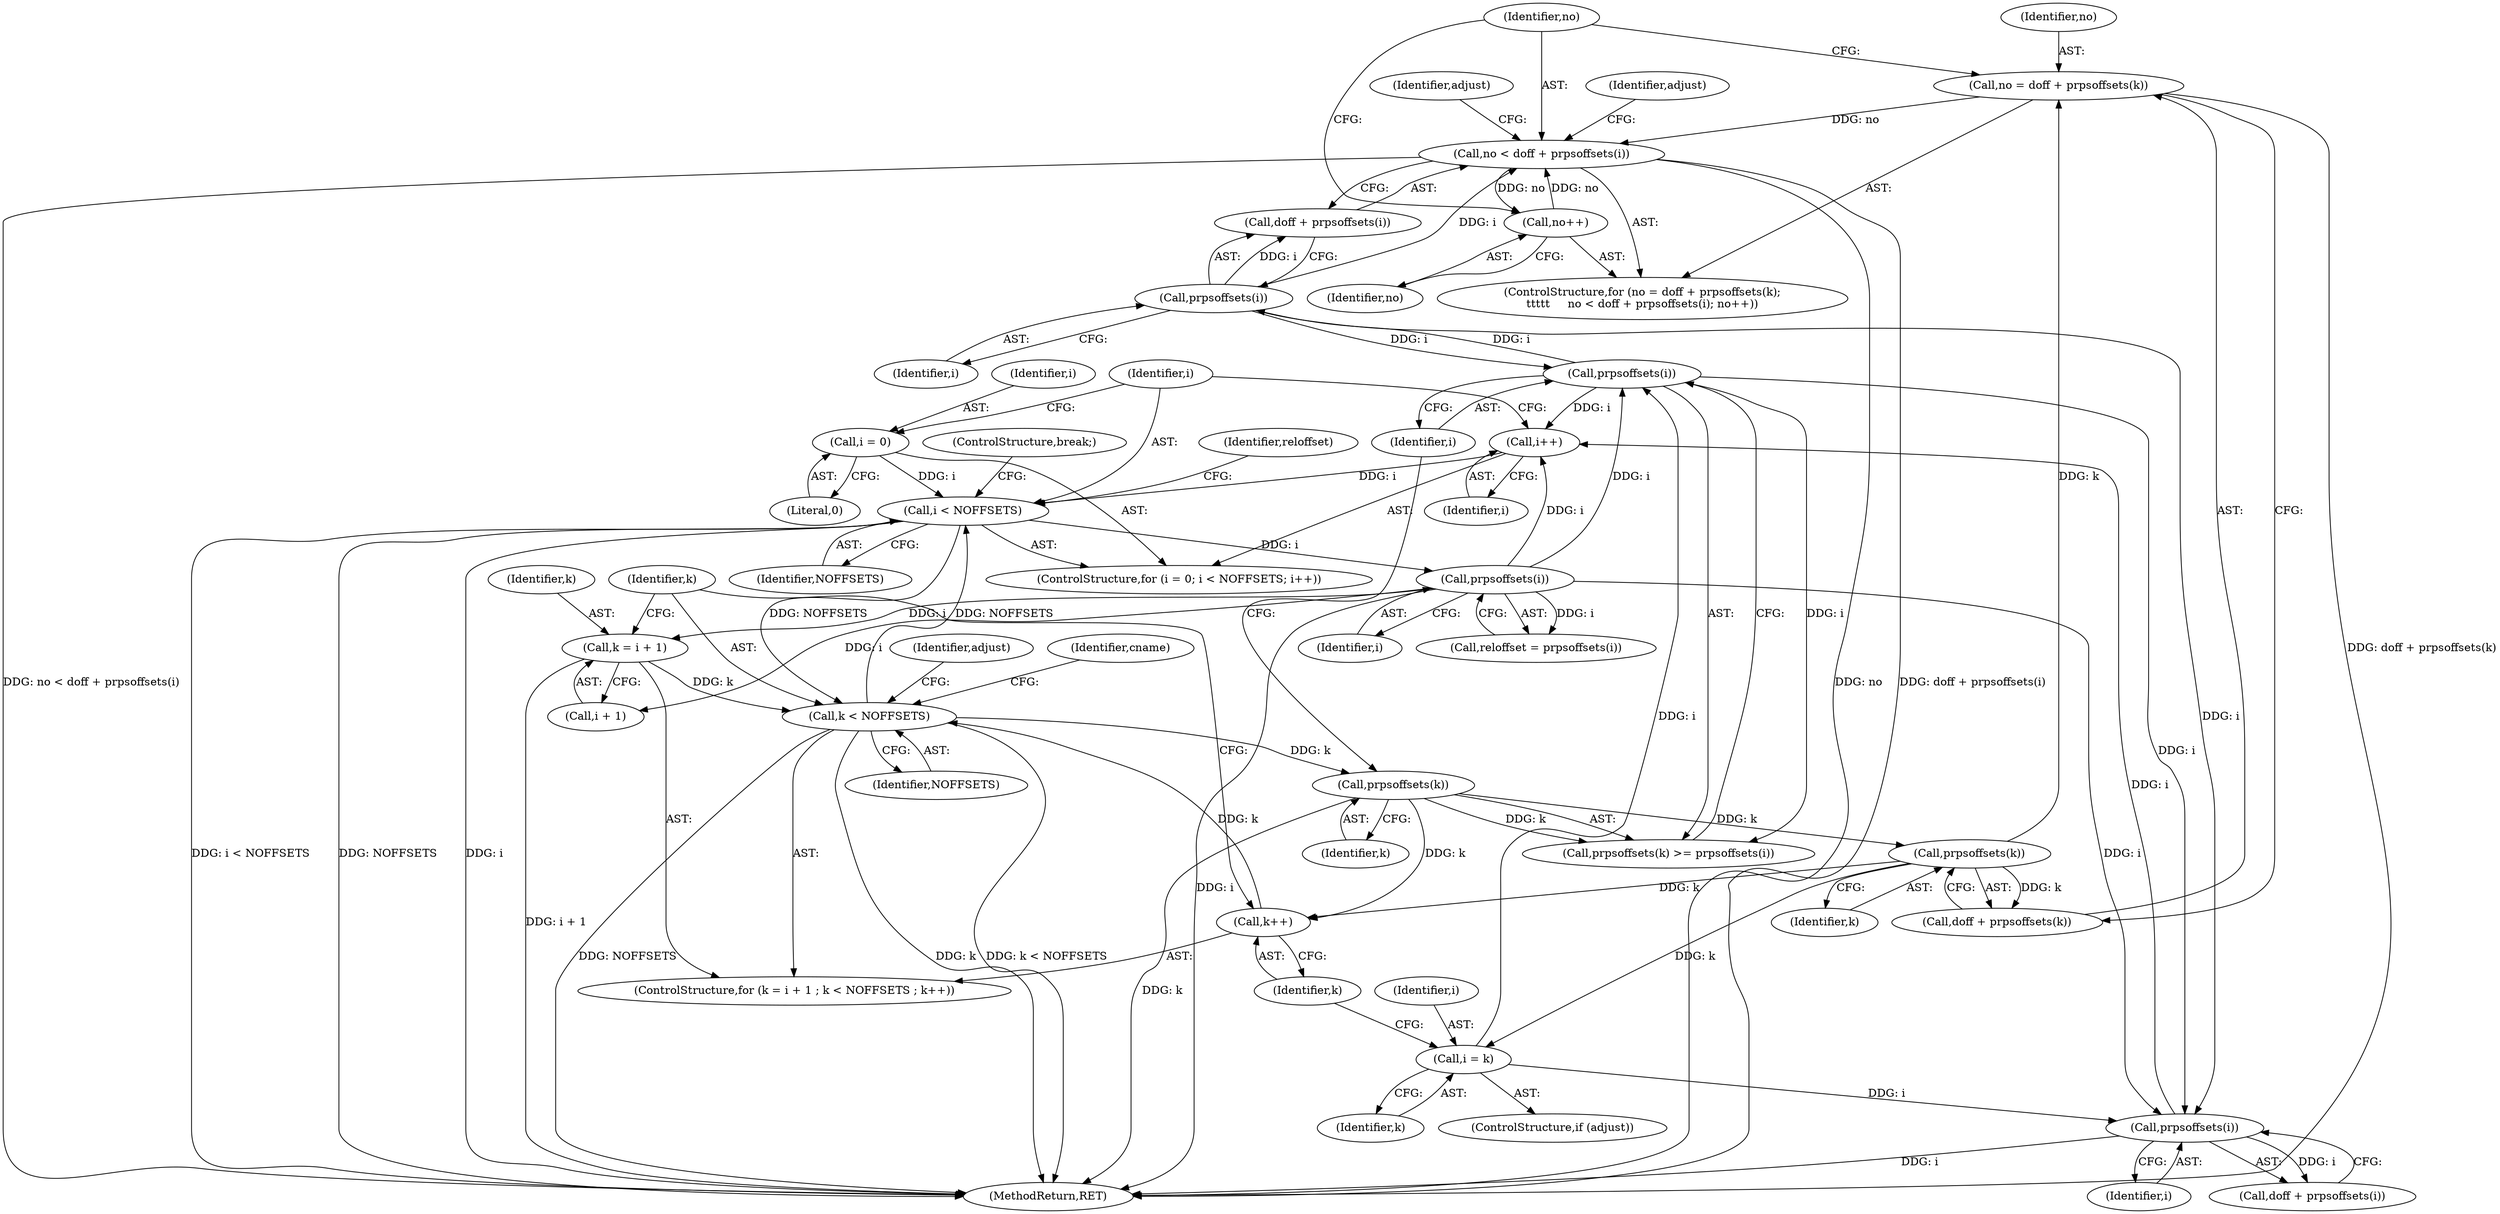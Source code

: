 digraph "1_file_ce90e05774dd77d86cfc8dfa6da57b32816841c4_2@integer" {
"1001156" [label="(Call,no = doff + prpsoffsets(k))"];
"1001160" [label="(Call,prpsoffsets(k))"];
"1001150" [label="(Call,prpsoffsets(k))"];
"1001137" [label="(Call,k < NOFFSETS)"];
"1001132" [label="(Call,k = i + 1)"];
"1001069" [label="(Call,prpsoffsets(i))"];
"1001058" [label="(Call,i < NOFFSETS)"];
"1001061" [label="(Call,i++)"];
"1001152" [label="(Call,prpsoffsets(i))"];
"1001166" [label="(Call,prpsoffsets(i))"];
"1001180" [label="(Call,i = k)"];
"1001192" [label="(Call,prpsoffsets(i))"];
"1001055" [label="(Call,i = 0)"];
"1001140" [label="(Call,k++)"];
"1001162" [label="(Call,no < doff + prpsoffsets(i))"];
"1001168" [label="(Call,no++)"];
"1001166" [label="(Call,prpsoffsets(i))"];
"1001137" [label="(Call,k < NOFFSETS)"];
"1001134" [label="(Call,i + 1)"];
"1001070" [label="(Identifier,i)"];
"1001155" [label="(ControlStructure,for (no = doff + prpsoffsets(k);\n\t\t\t\t\t     no < doff + prpsoffsets(i); no++))"];
"1001150" [label="(Call,prpsoffsets(k))"];
"1001152" [label="(Call,prpsoffsets(i))"];
"1001139" [label="(Identifier,NOFFSETS)"];
"1001178" [label="(ControlStructure,if (adjust))"];
"1001141" [label="(Identifier,k)"];
"1001146" [label="(Identifier,adjust)"];
"1001153" [label="(Identifier,i)"];
"1001241" [label="(ControlStructure,break;)"];
"1001179" [label="(Identifier,adjust)"];
"1001059" [label="(Identifier,i)"];
"1001163" [label="(Identifier,no)"];
"1001151" [label="(Identifier,k)"];
"1001132" [label="(Call,k = i + 1)"];
"1001167" [label="(Identifier,i)"];
"1001160" [label="(Call,prpsoffsets(k))"];
"1001158" [label="(Call,doff + prpsoffsets(k))"];
"1001068" [label="(Identifier,reloffset)"];
"1001161" [label="(Identifier,k)"];
"1001182" [label="(Identifier,k)"];
"1001057" [label="(Literal,0)"];
"1001169" [label="(Identifier,no)"];
"1001156" [label="(Call,no = doff + prpsoffsets(k))"];
"1001056" [label="(Identifier,i)"];
"1001069" [label="(Call,prpsoffsets(i))"];
"1001131" [label="(ControlStructure,for (k = i + 1 ; k < NOFFSETS ; k++))"];
"1001054" [label="(ControlStructure,for (i = 0; i < NOFFSETS; i++))"];
"1001181" [label="(Identifier,i)"];
"1001055" [label="(Call,i = 0)"];
"1001157" [label="(Identifier,no)"];
"1001162" [label="(Call,no < doff + prpsoffsets(i))"];
"1001180" [label="(Call,i = k)"];
"1001061" [label="(Call,i++)"];
"1001060" [label="(Identifier,NOFFSETS)"];
"1001133" [label="(Identifier,k)"];
"1001171" [label="(Identifier,adjust)"];
"1001067" [label="(Call,reloffset = prpsoffsets(i))"];
"1001192" [label="(Call,prpsoffsets(i))"];
"1001062" [label="(Identifier,i)"];
"1001138" [label="(Identifier,k)"];
"1001058" [label="(Call,i < NOFFSETS)"];
"1001164" [label="(Call,doff + prpsoffsets(i))"];
"1001184" [label="(Identifier,cname)"];
"1001140" [label="(Call,k++)"];
"1001149" [label="(Call,prpsoffsets(k) >= prpsoffsets(i))"];
"1001168" [label="(Call,no++)"];
"1001193" [label="(Identifier,i)"];
"1001190" [label="(Call,doff + prpsoffsets(i))"];
"1001244" [label="(MethodReturn,RET)"];
"1001156" -> "1001155"  [label="AST: "];
"1001156" -> "1001158"  [label="CFG: "];
"1001157" -> "1001156"  [label="AST: "];
"1001158" -> "1001156"  [label="AST: "];
"1001163" -> "1001156"  [label="CFG: "];
"1001156" -> "1001244"  [label="DDG: doff + prpsoffsets(k)"];
"1001160" -> "1001156"  [label="DDG: k"];
"1001156" -> "1001162"  [label="DDG: no"];
"1001160" -> "1001158"  [label="AST: "];
"1001160" -> "1001161"  [label="CFG: "];
"1001161" -> "1001160"  [label="AST: "];
"1001158" -> "1001160"  [label="CFG: "];
"1001160" -> "1001140"  [label="DDG: k"];
"1001160" -> "1001158"  [label="DDG: k"];
"1001150" -> "1001160"  [label="DDG: k"];
"1001160" -> "1001180"  [label="DDG: k"];
"1001150" -> "1001149"  [label="AST: "];
"1001150" -> "1001151"  [label="CFG: "];
"1001151" -> "1001150"  [label="AST: "];
"1001153" -> "1001150"  [label="CFG: "];
"1001150" -> "1001244"  [label="DDG: k"];
"1001150" -> "1001140"  [label="DDG: k"];
"1001150" -> "1001149"  [label="DDG: k"];
"1001137" -> "1001150"  [label="DDG: k"];
"1001137" -> "1001131"  [label="AST: "];
"1001137" -> "1001139"  [label="CFG: "];
"1001138" -> "1001137"  [label="AST: "];
"1001139" -> "1001137"  [label="AST: "];
"1001146" -> "1001137"  [label="CFG: "];
"1001184" -> "1001137"  [label="CFG: "];
"1001137" -> "1001244"  [label="DDG: k < NOFFSETS"];
"1001137" -> "1001244"  [label="DDG: NOFFSETS"];
"1001137" -> "1001244"  [label="DDG: k"];
"1001137" -> "1001058"  [label="DDG: NOFFSETS"];
"1001132" -> "1001137"  [label="DDG: k"];
"1001140" -> "1001137"  [label="DDG: k"];
"1001058" -> "1001137"  [label="DDG: NOFFSETS"];
"1001132" -> "1001131"  [label="AST: "];
"1001132" -> "1001134"  [label="CFG: "];
"1001133" -> "1001132"  [label="AST: "];
"1001134" -> "1001132"  [label="AST: "];
"1001138" -> "1001132"  [label="CFG: "];
"1001132" -> "1001244"  [label="DDG: i + 1"];
"1001069" -> "1001132"  [label="DDG: i"];
"1001069" -> "1001067"  [label="AST: "];
"1001069" -> "1001070"  [label="CFG: "];
"1001070" -> "1001069"  [label="AST: "];
"1001067" -> "1001069"  [label="CFG: "];
"1001069" -> "1001244"  [label="DDG: i"];
"1001069" -> "1001061"  [label="DDG: i"];
"1001069" -> "1001067"  [label="DDG: i"];
"1001058" -> "1001069"  [label="DDG: i"];
"1001069" -> "1001134"  [label="DDG: i"];
"1001069" -> "1001152"  [label="DDG: i"];
"1001069" -> "1001192"  [label="DDG: i"];
"1001058" -> "1001054"  [label="AST: "];
"1001058" -> "1001060"  [label="CFG: "];
"1001059" -> "1001058"  [label="AST: "];
"1001060" -> "1001058"  [label="AST: "];
"1001068" -> "1001058"  [label="CFG: "];
"1001241" -> "1001058"  [label="CFG: "];
"1001058" -> "1001244"  [label="DDG: i < NOFFSETS"];
"1001058" -> "1001244"  [label="DDG: NOFFSETS"];
"1001058" -> "1001244"  [label="DDG: i"];
"1001061" -> "1001058"  [label="DDG: i"];
"1001055" -> "1001058"  [label="DDG: i"];
"1001061" -> "1001054"  [label="AST: "];
"1001061" -> "1001062"  [label="CFG: "];
"1001062" -> "1001061"  [label="AST: "];
"1001059" -> "1001061"  [label="CFG: "];
"1001152" -> "1001061"  [label="DDG: i"];
"1001192" -> "1001061"  [label="DDG: i"];
"1001152" -> "1001149"  [label="AST: "];
"1001152" -> "1001153"  [label="CFG: "];
"1001153" -> "1001152"  [label="AST: "];
"1001149" -> "1001152"  [label="CFG: "];
"1001152" -> "1001149"  [label="DDG: i"];
"1001166" -> "1001152"  [label="DDG: i"];
"1001180" -> "1001152"  [label="DDG: i"];
"1001152" -> "1001166"  [label="DDG: i"];
"1001152" -> "1001192"  [label="DDG: i"];
"1001166" -> "1001164"  [label="AST: "];
"1001166" -> "1001167"  [label="CFG: "];
"1001167" -> "1001166"  [label="AST: "];
"1001164" -> "1001166"  [label="CFG: "];
"1001166" -> "1001162"  [label="DDG: i"];
"1001166" -> "1001164"  [label="DDG: i"];
"1001166" -> "1001192"  [label="DDG: i"];
"1001180" -> "1001178"  [label="AST: "];
"1001180" -> "1001182"  [label="CFG: "];
"1001181" -> "1001180"  [label="AST: "];
"1001182" -> "1001180"  [label="AST: "];
"1001141" -> "1001180"  [label="CFG: "];
"1001180" -> "1001192"  [label="DDG: i"];
"1001192" -> "1001190"  [label="AST: "];
"1001192" -> "1001193"  [label="CFG: "];
"1001193" -> "1001192"  [label="AST: "];
"1001190" -> "1001192"  [label="CFG: "];
"1001192" -> "1001244"  [label="DDG: i"];
"1001192" -> "1001190"  [label="DDG: i"];
"1001055" -> "1001054"  [label="AST: "];
"1001055" -> "1001057"  [label="CFG: "];
"1001056" -> "1001055"  [label="AST: "];
"1001057" -> "1001055"  [label="AST: "];
"1001059" -> "1001055"  [label="CFG: "];
"1001140" -> "1001131"  [label="AST: "];
"1001140" -> "1001141"  [label="CFG: "];
"1001141" -> "1001140"  [label="AST: "];
"1001138" -> "1001140"  [label="CFG: "];
"1001162" -> "1001155"  [label="AST: "];
"1001162" -> "1001164"  [label="CFG: "];
"1001163" -> "1001162"  [label="AST: "];
"1001164" -> "1001162"  [label="AST: "];
"1001171" -> "1001162"  [label="CFG: "];
"1001179" -> "1001162"  [label="CFG: "];
"1001162" -> "1001244"  [label="DDG: no"];
"1001162" -> "1001244"  [label="DDG: doff + prpsoffsets(i)"];
"1001162" -> "1001244"  [label="DDG: no < doff + prpsoffsets(i)"];
"1001168" -> "1001162"  [label="DDG: no"];
"1001162" -> "1001168"  [label="DDG: no"];
"1001168" -> "1001155"  [label="AST: "];
"1001168" -> "1001169"  [label="CFG: "];
"1001169" -> "1001168"  [label="AST: "];
"1001163" -> "1001168"  [label="CFG: "];
}
